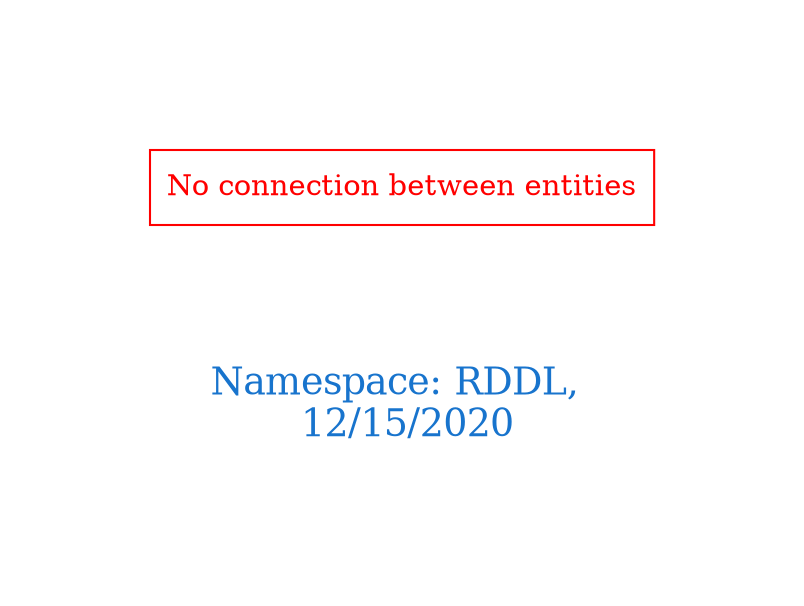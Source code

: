 digraph OGIT_ontology {
 graph [ rankdir= LR,pad=1 
fontsize = 18,
fontcolor= dodgerblue3,label = "\n\n\nNamespace: RDDL, \n 12/15/2020"];
node[shape=polygon];
edge [  color="gray81"];

"No connection between entities" [fontcolor = "red",color="red", shape="polygon"]
}

